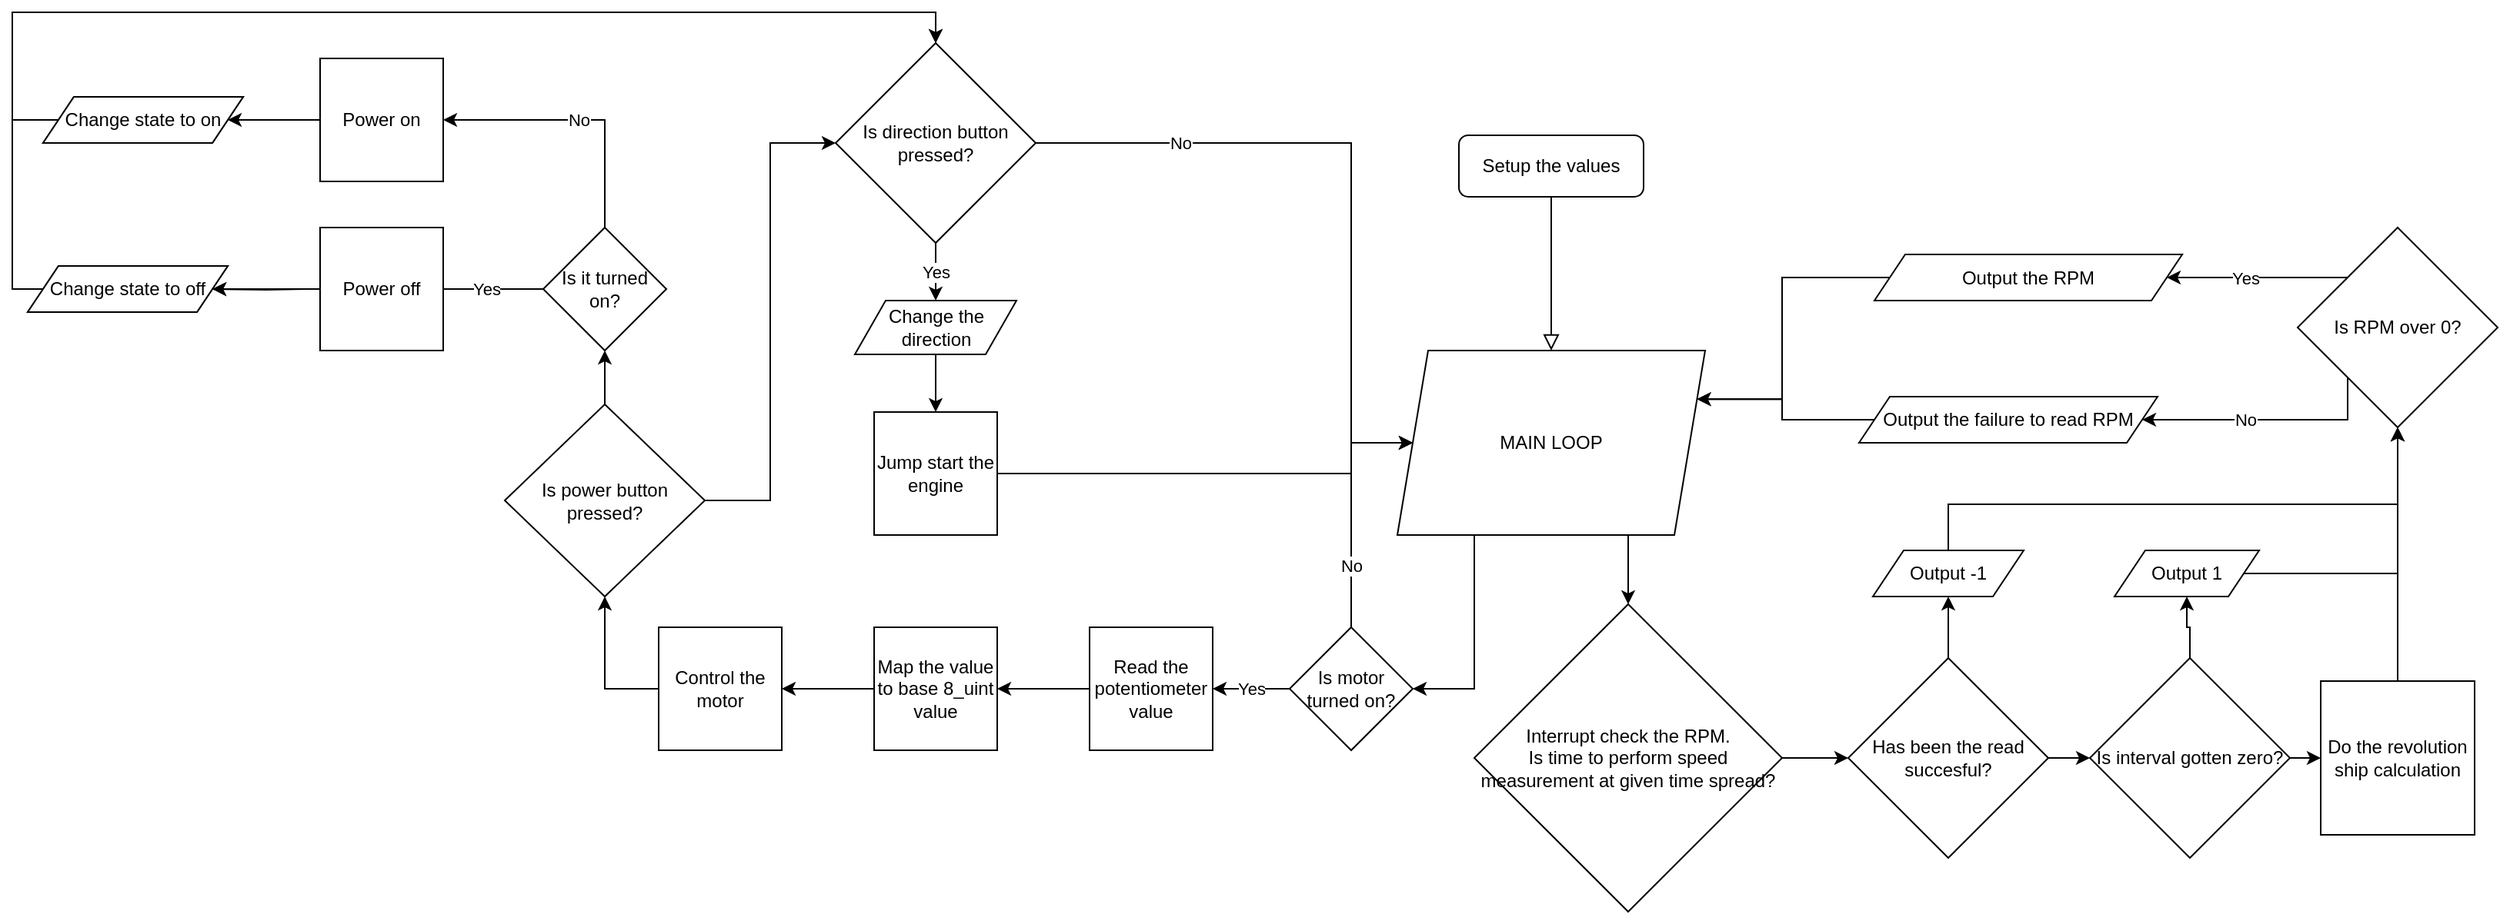 <mxfile version="16.6.6" type="github">
  <diagram id="C5RBs43oDa-KdzZeNtuy" name="Page-1">
    <mxGraphModel dx="1368" dy="2053" grid="1" gridSize="10" guides="1" tooltips="1" connect="1" arrows="1" fold="1" page="1" pageScale="1" pageWidth="827" pageHeight="1169" math="0" shadow="0">
      <root>
        <mxCell id="WIyWlLk6GJQsqaUBKTNV-0" />
        <mxCell id="WIyWlLk6GJQsqaUBKTNV-1" parent="WIyWlLk6GJQsqaUBKTNV-0" />
        <mxCell id="WIyWlLk6GJQsqaUBKTNV-2" value="" style="rounded=0;html=1;jettySize=auto;orthogonalLoop=1;fontSize=11;endArrow=block;endFill=0;endSize=8;strokeWidth=1;shadow=0;labelBackgroundColor=none;edgeStyle=orthogonalEdgeStyle;entryX=0.5;entryY=0;entryDx=0;entryDy=0;" parent="WIyWlLk6GJQsqaUBKTNV-1" source="WIyWlLk6GJQsqaUBKTNV-3" target="cNhiEKaSum9n6L0KhR6a-0" edge="1">
          <mxGeometry relative="1" as="geometry">
            <mxPoint x="220" y="170" as="targetPoint" />
          </mxGeometry>
        </mxCell>
        <mxCell id="WIyWlLk6GJQsqaUBKTNV-3" value="Setup the values" style="rounded=1;whiteSpace=wrap;html=1;fontSize=12;glass=0;strokeWidth=1;shadow=0;" parent="WIyWlLk6GJQsqaUBKTNV-1" vertex="1">
          <mxGeometry x="160" y="80" width="120" height="40" as="geometry" />
        </mxCell>
        <mxCell id="cNhiEKaSum9n6L0KhR6a-46" style="edgeStyle=orthogonalEdgeStyle;rounded=0;orthogonalLoop=1;jettySize=auto;html=1;exitX=0.75;exitY=1;exitDx=0;exitDy=0;entryX=0.5;entryY=0;entryDx=0;entryDy=0;" edge="1" parent="WIyWlLk6GJQsqaUBKTNV-1" source="cNhiEKaSum9n6L0KhR6a-0" target="cNhiEKaSum9n6L0KhR6a-1">
          <mxGeometry relative="1" as="geometry" />
        </mxCell>
        <mxCell id="cNhiEKaSum9n6L0KhR6a-47" style="edgeStyle=orthogonalEdgeStyle;rounded=0;orthogonalLoop=1;jettySize=auto;html=1;exitX=0.25;exitY=1;exitDx=0;exitDy=0;entryX=1;entryY=0.5;entryDx=0;entryDy=0;" edge="1" parent="WIyWlLk6GJQsqaUBKTNV-1" source="cNhiEKaSum9n6L0KhR6a-0" target="cNhiEKaSum9n6L0KhR6a-23">
          <mxGeometry relative="1" as="geometry" />
        </mxCell>
        <mxCell id="cNhiEKaSum9n6L0KhR6a-0" value="MAIN LOOP" style="shape=parallelogram;perimeter=parallelogramPerimeter;whiteSpace=wrap;html=1;fixedSize=1;" vertex="1" parent="WIyWlLk6GJQsqaUBKTNV-1">
          <mxGeometry x="120" y="220" width="200" height="120" as="geometry" />
        </mxCell>
        <mxCell id="cNhiEKaSum9n6L0KhR6a-4" style="edgeStyle=orthogonalEdgeStyle;rounded=0;orthogonalLoop=1;jettySize=auto;html=1;exitX=1;exitY=0.5;exitDx=0;exitDy=0;entryX=0;entryY=0.5;entryDx=0;entryDy=0;" edge="1" parent="WIyWlLk6GJQsqaUBKTNV-1" source="cNhiEKaSum9n6L0KhR6a-1" target="cNhiEKaSum9n6L0KhR6a-6">
          <mxGeometry relative="1" as="geometry">
            <mxPoint x="400" y="485" as="targetPoint" />
          </mxGeometry>
        </mxCell>
        <mxCell id="cNhiEKaSum9n6L0KhR6a-1" value="&lt;div&gt;Interrupt check the RPM.&lt;/div&gt;&lt;div&gt;Is time to perform speed measurement at given time spread?&lt;br&gt;&lt;/div&gt;" style="rhombus;whiteSpace=wrap;html=1;" vertex="1" parent="WIyWlLk6GJQsqaUBKTNV-1">
          <mxGeometry x="170" y="385" width="200" height="200" as="geometry" />
        </mxCell>
        <mxCell id="cNhiEKaSum9n6L0KhR6a-20" style="edgeStyle=orthogonalEdgeStyle;rounded=0;orthogonalLoop=1;jettySize=auto;html=1;exitX=1;exitY=0.5;exitDx=0;exitDy=0;entryX=0;entryY=0.5;entryDx=0;entryDy=0;" edge="1" parent="WIyWlLk6GJQsqaUBKTNV-1" source="cNhiEKaSum9n6L0KhR6a-6" target="cNhiEKaSum9n6L0KhR6a-10">
          <mxGeometry relative="1" as="geometry" />
        </mxCell>
        <mxCell id="cNhiEKaSum9n6L0KhR6a-72" value="" style="edgeStyle=orthogonalEdgeStyle;rounded=0;orthogonalLoop=1;jettySize=auto;html=1;" edge="1" parent="WIyWlLk6GJQsqaUBKTNV-1" source="cNhiEKaSum9n6L0KhR6a-6" target="cNhiEKaSum9n6L0KhR6a-69">
          <mxGeometry relative="1" as="geometry" />
        </mxCell>
        <mxCell id="cNhiEKaSum9n6L0KhR6a-6" value="Has been the read succesful?" style="rhombus;whiteSpace=wrap;html=1;" vertex="1" parent="WIyWlLk6GJQsqaUBKTNV-1">
          <mxGeometry x="413" y="420" width="130" height="130" as="geometry" />
        </mxCell>
        <mxCell id="cNhiEKaSum9n6L0KhR6a-21" style="edgeStyle=orthogonalEdgeStyle;rounded=0;orthogonalLoop=1;jettySize=auto;html=1;exitX=1;exitY=0.5;exitDx=0;exitDy=0;entryX=0;entryY=0.5;entryDx=0;entryDy=0;" edge="1" parent="WIyWlLk6GJQsqaUBKTNV-1" source="cNhiEKaSum9n6L0KhR6a-10" target="cNhiEKaSum9n6L0KhR6a-11">
          <mxGeometry relative="1" as="geometry" />
        </mxCell>
        <mxCell id="cNhiEKaSum9n6L0KhR6a-73" value="" style="edgeStyle=orthogonalEdgeStyle;rounded=0;orthogonalLoop=1;jettySize=auto;html=1;" edge="1" parent="WIyWlLk6GJQsqaUBKTNV-1" source="cNhiEKaSum9n6L0KhR6a-10" target="cNhiEKaSum9n6L0KhR6a-70">
          <mxGeometry relative="1" as="geometry" />
        </mxCell>
        <mxCell id="cNhiEKaSum9n6L0KhR6a-10" value="Is interval gotten zero?" style="rhombus;whiteSpace=wrap;html=1;" vertex="1" parent="WIyWlLk6GJQsqaUBKTNV-1">
          <mxGeometry x="570" y="420" width="130" height="130" as="geometry" />
        </mxCell>
        <mxCell id="cNhiEKaSum9n6L0KhR6a-68" style="edgeStyle=orthogonalEdgeStyle;rounded=0;orthogonalLoop=1;jettySize=auto;html=1;exitX=0.5;exitY=0;exitDx=0;exitDy=0;entryX=0.5;entryY=1;entryDx=0;entryDy=0;" edge="1" parent="WIyWlLk6GJQsqaUBKTNV-1" source="cNhiEKaSum9n6L0KhR6a-11" target="cNhiEKaSum9n6L0KhR6a-12">
          <mxGeometry relative="1" as="geometry">
            <mxPoint x="790" y="280" as="targetPoint" />
          </mxGeometry>
        </mxCell>
        <mxCell id="cNhiEKaSum9n6L0KhR6a-11" value="&lt;div&gt;Do the revolution ship calculation&lt;/div&gt;" style="whiteSpace=wrap;html=1;aspect=fixed;" vertex="1" parent="WIyWlLk6GJQsqaUBKTNV-1">
          <mxGeometry x="720" y="435" width="100" height="100" as="geometry" />
        </mxCell>
        <mxCell id="cNhiEKaSum9n6L0KhR6a-15" style="edgeStyle=orthogonalEdgeStyle;rounded=0;orthogonalLoop=1;jettySize=auto;html=1;exitX=0;exitY=0;exitDx=0;exitDy=0;entryX=1;entryY=0.5;entryDx=0;entryDy=0;" edge="1" parent="WIyWlLk6GJQsqaUBKTNV-1" source="cNhiEKaSum9n6L0KhR6a-12" target="cNhiEKaSum9n6L0KhR6a-14">
          <mxGeometry relative="1" as="geometry" />
        </mxCell>
        <mxCell id="cNhiEKaSum9n6L0KhR6a-16" value="&lt;div&gt;Yes&lt;/div&gt;" style="edgeLabel;html=1;align=center;verticalAlign=middle;resizable=0;points=[];" vertex="1" connectable="0" parent="cNhiEKaSum9n6L0KhR6a-15">
          <mxGeometry x="-0.287" y="2" relative="1" as="geometry">
            <mxPoint x="-25" y="-2" as="offset" />
          </mxGeometry>
        </mxCell>
        <mxCell id="cNhiEKaSum9n6L0KhR6a-18" style="edgeStyle=orthogonalEdgeStyle;rounded=0;orthogonalLoop=1;jettySize=auto;html=1;exitX=0;exitY=1;exitDx=0;exitDy=0;entryX=1;entryY=0.5;entryDx=0;entryDy=0;" edge="1" parent="WIyWlLk6GJQsqaUBKTNV-1" source="cNhiEKaSum9n6L0KhR6a-12" target="cNhiEKaSum9n6L0KhR6a-17">
          <mxGeometry relative="1" as="geometry">
            <mxPoint x="660" y="240" as="targetPoint" />
            <Array as="points">
              <mxPoint x="738" y="265" />
            </Array>
          </mxGeometry>
        </mxCell>
        <mxCell id="cNhiEKaSum9n6L0KhR6a-19" value="No" style="edgeLabel;html=1;align=center;verticalAlign=middle;resizable=0;points=[];" vertex="1" connectable="0" parent="cNhiEKaSum9n6L0KhR6a-18">
          <mxGeometry x="0.163" y="1" relative="1" as="geometry">
            <mxPoint x="-1" y="-1" as="offset" />
          </mxGeometry>
        </mxCell>
        <mxCell id="cNhiEKaSum9n6L0KhR6a-12" value="Is RPM over 0?" style="rhombus;whiteSpace=wrap;html=1;" vertex="1" parent="WIyWlLk6GJQsqaUBKTNV-1">
          <mxGeometry x="705" y="140" width="130" height="130" as="geometry" />
        </mxCell>
        <mxCell id="cNhiEKaSum9n6L0KhR6a-66" style="edgeStyle=orthogonalEdgeStyle;rounded=0;orthogonalLoop=1;jettySize=auto;html=1;entryX=1;entryY=0.25;entryDx=0;entryDy=0;" edge="1" parent="WIyWlLk6GJQsqaUBKTNV-1" source="cNhiEKaSum9n6L0KhR6a-14" target="cNhiEKaSum9n6L0KhR6a-0">
          <mxGeometry relative="1" as="geometry">
            <Array as="points">
              <mxPoint x="370" y="173" />
              <mxPoint x="370" y="252" />
            </Array>
          </mxGeometry>
        </mxCell>
        <mxCell id="cNhiEKaSum9n6L0KhR6a-14" value="Output the RPM" style="shape=parallelogram;perimeter=parallelogramPerimeter;whiteSpace=wrap;html=1;fixedSize=1;" vertex="1" parent="WIyWlLk6GJQsqaUBKTNV-1">
          <mxGeometry x="430" y="157.5" width="200" height="30" as="geometry" />
        </mxCell>
        <mxCell id="cNhiEKaSum9n6L0KhR6a-67" style="edgeStyle=orthogonalEdgeStyle;rounded=0;orthogonalLoop=1;jettySize=auto;html=1;entryX=1;entryY=0.25;entryDx=0;entryDy=0;" edge="1" parent="WIyWlLk6GJQsqaUBKTNV-1" source="cNhiEKaSum9n6L0KhR6a-17" target="cNhiEKaSum9n6L0KhR6a-0">
          <mxGeometry relative="1" as="geometry">
            <Array as="points">
              <mxPoint x="370" y="265" />
              <mxPoint x="370" y="252" />
            </Array>
          </mxGeometry>
        </mxCell>
        <mxCell id="cNhiEKaSum9n6L0KhR6a-17" value="Output the failure to read RPM" style="shape=parallelogram;perimeter=parallelogramPerimeter;whiteSpace=wrap;html=1;fixedSize=1;" vertex="1" parent="WIyWlLk6GJQsqaUBKTNV-1">
          <mxGeometry x="420" y="250" width="194" height="30" as="geometry" />
        </mxCell>
        <mxCell id="cNhiEKaSum9n6L0KhR6a-48" value="Yes" style="edgeStyle=orthogonalEdgeStyle;rounded=0;orthogonalLoop=1;jettySize=auto;html=1;" edge="1" parent="WIyWlLk6GJQsqaUBKTNV-1" source="cNhiEKaSum9n6L0KhR6a-23" target="cNhiEKaSum9n6L0KhR6a-24">
          <mxGeometry relative="1" as="geometry" />
        </mxCell>
        <mxCell id="cNhiEKaSum9n6L0KhR6a-76" value="No" style="edgeStyle=orthogonalEdgeStyle;rounded=0;orthogonalLoop=1;jettySize=auto;html=1;entryX=0;entryY=0.5;entryDx=0;entryDy=0;" edge="1" parent="WIyWlLk6GJQsqaUBKTNV-1" source="cNhiEKaSum9n6L0KhR6a-23" target="cNhiEKaSum9n6L0KhR6a-0">
          <mxGeometry x="-0.5" relative="1" as="geometry">
            <Array as="points">
              <mxPoint x="90" y="280" />
            </Array>
            <mxPoint as="offset" />
          </mxGeometry>
        </mxCell>
        <mxCell id="cNhiEKaSum9n6L0KhR6a-23" value="Is motor turned on?" style="rhombus;whiteSpace=wrap;html=1;" vertex="1" parent="WIyWlLk6GJQsqaUBKTNV-1">
          <mxGeometry x="50" y="400" width="80" height="80" as="geometry" />
        </mxCell>
        <mxCell id="cNhiEKaSum9n6L0KhR6a-49" value="" style="edgeStyle=orthogonalEdgeStyle;rounded=0;orthogonalLoop=1;jettySize=auto;html=1;" edge="1" parent="WIyWlLk6GJQsqaUBKTNV-1" source="cNhiEKaSum9n6L0KhR6a-24" target="cNhiEKaSum9n6L0KhR6a-26">
          <mxGeometry relative="1" as="geometry" />
        </mxCell>
        <mxCell id="cNhiEKaSum9n6L0KhR6a-24" value="Read the potentiometer value" style="whiteSpace=wrap;html=1;aspect=fixed;" vertex="1" parent="WIyWlLk6GJQsqaUBKTNV-1">
          <mxGeometry x="-80" y="400" width="80" height="80" as="geometry" />
        </mxCell>
        <mxCell id="cNhiEKaSum9n6L0KhR6a-50" value="" style="edgeStyle=orthogonalEdgeStyle;rounded=0;orthogonalLoop=1;jettySize=auto;html=1;" edge="1" parent="WIyWlLk6GJQsqaUBKTNV-1" source="cNhiEKaSum9n6L0KhR6a-26" target="cNhiEKaSum9n6L0KhR6a-27">
          <mxGeometry relative="1" as="geometry" />
        </mxCell>
        <mxCell id="cNhiEKaSum9n6L0KhR6a-26" value="Map the value to base 8_uint value" style="whiteSpace=wrap;html=1;aspect=fixed;" vertex="1" parent="WIyWlLk6GJQsqaUBKTNV-1">
          <mxGeometry x="-220" y="400" width="80" height="80" as="geometry" />
        </mxCell>
        <mxCell id="cNhiEKaSum9n6L0KhR6a-51" style="edgeStyle=orthogonalEdgeStyle;rounded=0;orthogonalLoop=1;jettySize=auto;html=1;exitX=0;exitY=0.5;exitDx=0;exitDy=0;entryX=0.5;entryY=1;entryDx=0;entryDy=0;" edge="1" parent="WIyWlLk6GJQsqaUBKTNV-1" source="cNhiEKaSum9n6L0KhR6a-27" target="cNhiEKaSum9n6L0KhR6a-29">
          <mxGeometry relative="1" as="geometry" />
        </mxCell>
        <mxCell id="cNhiEKaSum9n6L0KhR6a-27" value="Control the motor" style="whiteSpace=wrap;html=1;aspect=fixed;" vertex="1" parent="WIyWlLk6GJQsqaUBKTNV-1">
          <mxGeometry x="-360" y="400" width="80" height="80" as="geometry" />
        </mxCell>
        <mxCell id="cNhiEKaSum9n6L0KhR6a-39" style="edgeStyle=orthogonalEdgeStyle;rounded=0;orthogonalLoop=1;jettySize=auto;html=1;exitX=1;exitY=0.5;exitDx=0;exitDy=0;entryX=0;entryY=0.5;entryDx=0;entryDy=0;" edge="1" parent="WIyWlLk6GJQsqaUBKTNV-1" source="cNhiEKaSum9n6L0KhR6a-28" target="cNhiEKaSum9n6L0KhR6a-0">
          <mxGeometry relative="1" as="geometry">
            <Array as="points">
              <mxPoint x="90" y="85" />
              <mxPoint x="90" y="280" />
            </Array>
          </mxGeometry>
        </mxCell>
        <mxCell id="cNhiEKaSum9n6L0KhR6a-40" value="&lt;div&gt;No&lt;/div&gt;" style="edgeLabel;html=1;align=center;verticalAlign=middle;resizable=0;points=[];" vertex="1" connectable="0" parent="cNhiEKaSum9n6L0KhR6a-39">
          <mxGeometry x="-0.572" relative="1" as="geometry">
            <mxPoint as="offset" />
          </mxGeometry>
        </mxCell>
        <mxCell id="cNhiEKaSum9n6L0KhR6a-43" value="&lt;div&gt;Yes&lt;/div&gt;" style="edgeStyle=orthogonalEdgeStyle;rounded=0;orthogonalLoop=1;jettySize=auto;html=1;exitX=0.5;exitY=1;exitDx=0;exitDy=0;entryX=0.5;entryY=0;entryDx=0;entryDy=0;" edge="1" parent="WIyWlLk6GJQsqaUBKTNV-1" source="cNhiEKaSum9n6L0KhR6a-28" target="cNhiEKaSum9n6L0KhR6a-41">
          <mxGeometry relative="1" as="geometry" />
        </mxCell>
        <mxCell id="cNhiEKaSum9n6L0KhR6a-28" value="Is direction button pressed? " style="rhombus;whiteSpace=wrap;html=1;" vertex="1" parent="WIyWlLk6GJQsqaUBKTNV-1">
          <mxGeometry x="-245" y="20" width="130" height="130" as="geometry" />
        </mxCell>
        <mxCell id="cNhiEKaSum9n6L0KhR6a-32" style="edgeStyle=orthogonalEdgeStyle;rounded=0;orthogonalLoop=1;jettySize=auto;html=1;exitX=0.5;exitY=0;exitDx=0;exitDy=0;entryX=0.5;entryY=1;entryDx=0;entryDy=0;" edge="1" parent="WIyWlLk6GJQsqaUBKTNV-1" source="cNhiEKaSum9n6L0KhR6a-29" target="cNhiEKaSum9n6L0KhR6a-31">
          <mxGeometry relative="1" as="geometry" />
        </mxCell>
        <mxCell id="cNhiEKaSum9n6L0KhR6a-34" style="edgeStyle=orthogonalEdgeStyle;rounded=0;orthogonalLoop=1;jettySize=auto;html=1;exitX=1;exitY=0.5;exitDx=0;exitDy=0;entryX=0;entryY=0.5;entryDx=0;entryDy=0;" edge="1" parent="WIyWlLk6GJQsqaUBKTNV-1" source="cNhiEKaSum9n6L0KhR6a-29" target="cNhiEKaSum9n6L0KhR6a-28">
          <mxGeometry relative="1" as="geometry" />
        </mxCell>
        <mxCell id="cNhiEKaSum9n6L0KhR6a-29" value="&lt;div&gt;Is power button pressed? &lt;/div&gt;" style="rhombus;whiteSpace=wrap;html=1;" vertex="1" parent="WIyWlLk6GJQsqaUBKTNV-1">
          <mxGeometry x="-460" y="255" width="130" height="125" as="geometry" />
        </mxCell>
        <mxCell id="cNhiEKaSum9n6L0KhR6a-33" value="No" style="edgeStyle=orthogonalEdgeStyle;rounded=0;orthogonalLoop=1;jettySize=auto;html=1;exitX=0.5;exitY=0;exitDx=0;exitDy=0;entryX=1;entryY=0.5;entryDx=0;entryDy=0;" edge="1" parent="WIyWlLk6GJQsqaUBKTNV-1" source="cNhiEKaSum9n6L0KhR6a-31" target="cNhiEKaSum9n6L0KhR6a-57">
          <mxGeometry relative="1" as="geometry">
            <mxPoint x="-395" y="90" as="targetPoint" />
          </mxGeometry>
        </mxCell>
        <mxCell id="cNhiEKaSum9n6L0KhR6a-55" value="Yes" style="edgeStyle=orthogonalEdgeStyle;rounded=0;orthogonalLoop=1;jettySize=auto;html=1;exitX=0;exitY=0.5;exitDx=0;exitDy=0;entryX=1;entryY=0.5;entryDx=0;entryDy=0;" edge="1" parent="WIyWlLk6GJQsqaUBKTNV-1" source="cNhiEKaSum9n6L0KhR6a-31">
          <mxGeometry relative="1" as="geometry">
            <mxPoint x="-510" y="180" as="targetPoint" />
          </mxGeometry>
        </mxCell>
        <mxCell id="cNhiEKaSum9n6L0KhR6a-31" value="Is it turned on?" style="rhombus;whiteSpace=wrap;html=1;" vertex="1" parent="WIyWlLk6GJQsqaUBKTNV-1">
          <mxGeometry x="-435" y="140" width="80" height="80" as="geometry" />
        </mxCell>
        <mxCell id="cNhiEKaSum9n6L0KhR6a-37" value="" style="edgeStyle=orthogonalEdgeStyle;rounded=0;orthogonalLoop=1;jettySize=auto;html=1;entryX=0;entryY=0.5;entryDx=0;entryDy=0;exitX=1;exitY=0.5;exitDx=0;exitDy=0;" edge="1" parent="WIyWlLk6GJQsqaUBKTNV-1" source="cNhiEKaSum9n6L0KhR6a-35" target="cNhiEKaSum9n6L0KhR6a-0">
          <mxGeometry relative="1" as="geometry">
            <mxPoint x="-95" y="215" as="targetPoint" />
            <Array as="points">
              <mxPoint x="-140" y="300" />
              <mxPoint x="90" y="300" />
              <mxPoint x="90" y="280" />
            </Array>
          </mxGeometry>
        </mxCell>
        <mxCell id="cNhiEKaSum9n6L0KhR6a-35" value="Jump start the engine" style="whiteSpace=wrap;html=1;aspect=fixed;rotation=0;" vertex="1" parent="WIyWlLk6GJQsqaUBKTNV-1">
          <mxGeometry x="-220" y="260" width="80" height="80" as="geometry" />
        </mxCell>
        <mxCell id="cNhiEKaSum9n6L0KhR6a-44" value="" style="edgeStyle=orthogonalEdgeStyle;rounded=0;orthogonalLoop=1;jettySize=auto;html=1;" edge="1" parent="WIyWlLk6GJQsqaUBKTNV-1" source="cNhiEKaSum9n6L0KhR6a-41" target="cNhiEKaSum9n6L0KhR6a-35">
          <mxGeometry relative="1" as="geometry" />
        </mxCell>
        <mxCell id="cNhiEKaSum9n6L0KhR6a-41" value="Change the direction" style="shape=parallelogram;perimeter=parallelogramPerimeter;whiteSpace=wrap;html=1;fixedSize=1;" vertex="1" parent="WIyWlLk6GJQsqaUBKTNV-1">
          <mxGeometry x="-232.5" y="187.5" width="105" height="35" as="geometry" />
        </mxCell>
        <mxCell id="cNhiEKaSum9n6L0KhR6a-54" style="edgeStyle=orthogonalEdgeStyle;rounded=0;orthogonalLoop=1;jettySize=auto;html=1;exitX=0;exitY=0.5;exitDx=0;exitDy=0;entryX=1;entryY=0.5;entryDx=0;entryDy=0;" edge="1" parent="WIyWlLk6GJQsqaUBKTNV-1" target="cNhiEKaSum9n6L0KhR6a-53">
          <mxGeometry relative="1" as="geometry">
            <mxPoint x="-590" y="180" as="sourcePoint" />
          </mxGeometry>
        </mxCell>
        <mxCell id="cNhiEKaSum9n6L0KhR6a-53" value="Change state to off" style="shape=parallelogram;perimeter=parallelogramPerimeter;whiteSpace=wrap;html=1;fixedSize=1;" vertex="1" parent="WIyWlLk6GJQsqaUBKTNV-1">
          <mxGeometry x="-770" y="165" width="130" height="30" as="geometry" />
        </mxCell>
        <mxCell id="cNhiEKaSum9n6L0KhR6a-56" style="edgeStyle=orthogonalEdgeStyle;rounded=0;orthogonalLoop=1;jettySize=auto;html=1;exitX=0;exitY=0.5;exitDx=0;exitDy=0;entryX=1;entryY=0.5;entryDx=0;entryDy=0;" edge="1" parent="WIyWlLk6GJQsqaUBKTNV-1" source="cNhiEKaSum9n6L0KhR6a-57" target="cNhiEKaSum9n6L0KhR6a-58">
          <mxGeometry relative="1" as="geometry" />
        </mxCell>
        <mxCell id="cNhiEKaSum9n6L0KhR6a-57" value="Power on" style="whiteSpace=wrap;html=1;aspect=fixed;" vertex="1" parent="WIyWlLk6GJQsqaUBKTNV-1">
          <mxGeometry x="-580" y="30" width="80" height="80" as="geometry" />
        </mxCell>
        <mxCell id="cNhiEKaSum9n6L0KhR6a-58" value="Change state to off" style="shape=parallelogram;perimeter=parallelogramPerimeter;whiteSpace=wrap;html=1;fixedSize=1;" vertex="1" parent="WIyWlLk6GJQsqaUBKTNV-1">
          <mxGeometry x="-760" y="55" width="130" height="30" as="geometry" />
        </mxCell>
        <mxCell id="cNhiEKaSum9n6L0KhR6a-63" value="" style="edgeStyle=orthogonalEdgeStyle;rounded=0;orthogonalLoop=1;jettySize=auto;html=1;" edge="1" parent="WIyWlLk6GJQsqaUBKTNV-1" source="cNhiEKaSum9n6L0KhR6a-59" target="cNhiEKaSum9n6L0KhR6a-60">
          <mxGeometry relative="1" as="geometry" />
        </mxCell>
        <mxCell id="cNhiEKaSum9n6L0KhR6a-59" value="Power off" style="whiteSpace=wrap;html=1;aspect=fixed;" vertex="1" parent="WIyWlLk6GJQsqaUBKTNV-1">
          <mxGeometry x="-580" y="140" width="80" height="80" as="geometry" />
        </mxCell>
        <mxCell id="cNhiEKaSum9n6L0KhR6a-65" style="edgeStyle=orthogonalEdgeStyle;rounded=0;orthogonalLoop=1;jettySize=auto;html=1;entryX=0.5;entryY=0;entryDx=0;entryDy=0;" edge="1" parent="WIyWlLk6GJQsqaUBKTNV-1" source="cNhiEKaSum9n6L0KhR6a-60" target="cNhiEKaSum9n6L0KhR6a-28">
          <mxGeometry relative="1" as="geometry">
            <mxPoint x="-340" y="70" as="targetPoint" />
            <Array as="points">
              <mxPoint x="-780" y="180" />
              <mxPoint x="-780" />
              <mxPoint x="-180" />
            </Array>
          </mxGeometry>
        </mxCell>
        <mxCell id="cNhiEKaSum9n6L0KhR6a-60" value="Change state to off" style="shape=parallelogram;perimeter=parallelogramPerimeter;whiteSpace=wrap;html=1;fixedSize=1;" vertex="1" parent="WIyWlLk6GJQsqaUBKTNV-1">
          <mxGeometry x="-770" y="165" width="130" height="30" as="geometry" />
        </mxCell>
        <mxCell id="cNhiEKaSum9n6L0KhR6a-64" style="edgeStyle=orthogonalEdgeStyle;rounded=0;orthogonalLoop=1;jettySize=auto;html=1;exitX=0;exitY=0.5;exitDx=0;exitDy=0;entryX=0.5;entryY=0;entryDx=0;entryDy=0;" edge="1" parent="WIyWlLk6GJQsqaUBKTNV-1" source="cNhiEKaSum9n6L0KhR6a-61" target="cNhiEKaSum9n6L0KhR6a-28">
          <mxGeometry relative="1" as="geometry">
            <mxPoint x="-320" y="60" as="targetPoint" />
            <Array as="points">
              <mxPoint x="-780" y="70" />
              <mxPoint x="-780" />
              <mxPoint x="-180" />
            </Array>
          </mxGeometry>
        </mxCell>
        <mxCell id="cNhiEKaSum9n6L0KhR6a-61" value="Change state to on" style="shape=parallelogram;perimeter=parallelogramPerimeter;whiteSpace=wrap;html=1;fixedSize=1;" vertex="1" parent="WIyWlLk6GJQsqaUBKTNV-1">
          <mxGeometry x="-760" y="55" width="130" height="30" as="geometry" />
        </mxCell>
        <mxCell id="cNhiEKaSum9n6L0KhR6a-75" style="edgeStyle=orthogonalEdgeStyle;rounded=0;orthogonalLoop=1;jettySize=auto;html=1;entryX=0.5;entryY=1;entryDx=0;entryDy=0;" edge="1" parent="WIyWlLk6GJQsqaUBKTNV-1" source="cNhiEKaSum9n6L0KhR6a-69" target="cNhiEKaSum9n6L0KhR6a-12">
          <mxGeometry relative="1" as="geometry">
            <Array as="points">
              <mxPoint x="478" y="320" />
              <mxPoint x="770" y="320" />
            </Array>
          </mxGeometry>
        </mxCell>
        <mxCell id="cNhiEKaSum9n6L0KhR6a-69" value="Output -1" style="shape=parallelogram;perimeter=parallelogramPerimeter;whiteSpace=wrap;html=1;fixedSize=1;" vertex="1" parent="WIyWlLk6GJQsqaUBKTNV-1">
          <mxGeometry x="429" y="350" width="98" height="30" as="geometry" />
        </mxCell>
        <mxCell id="cNhiEKaSum9n6L0KhR6a-74" style="edgeStyle=orthogonalEdgeStyle;rounded=0;orthogonalLoop=1;jettySize=auto;html=1;" edge="1" parent="WIyWlLk6GJQsqaUBKTNV-1" source="cNhiEKaSum9n6L0KhR6a-70" target="cNhiEKaSum9n6L0KhR6a-12">
          <mxGeometry relative="1" as="geometry" />
        </mxCell>
        <mxCell id="cNhiEKaSum9n6L0KhR6a-70" value="Output 1" style="shape=parallelogram;perimeter=parallelogramPerimeter;whiteSpace=wrap;html=1;fixedSize=1;" vertex="1" parent="WIyWlLk6GJQsqaUBKTNV-1">
          <mxGeometry x="586" y="350" width="94" height="30" as="geometry" />
        </mxCell>
      </root>
    </mxGraphModel>
  </diagram>
</mxfile>
